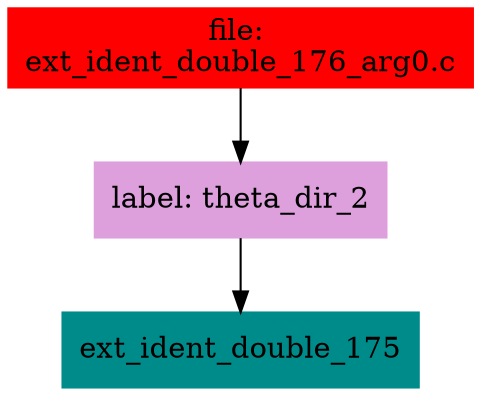 digraph G {
node [shape=box]

0 [label="file: 
ext_ident_double_176_arg0.c",color=red, style=filled]
1 [label="label: theta_dir_2",color=plum, style=filled]
0 -> 1
2 [label="ext_ident_double_175",color=cyan4, style=filled]
1 -> 2


}

